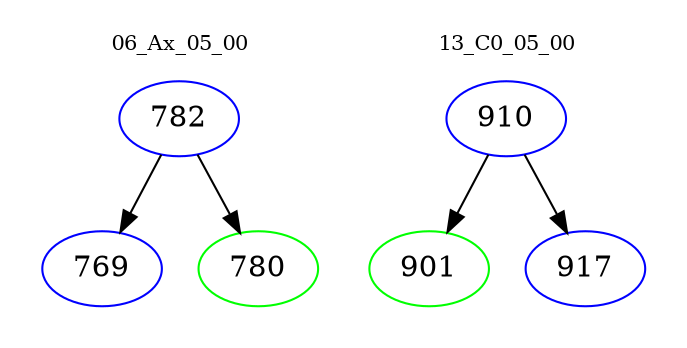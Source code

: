 digraph{
subgraph cluster_0 {
color = white
label = "06_Ax_05_00";
fontsize=10;
T0_782 [label="782", color="blue"]
T0_782 -> T0_769 [color="black"]
T0_769 [label="769", color="blue"]
T0_782 -> T0_780 [color="black"]
T0_780 [label="780", color="green"]
}
subgraph cluster_1 {
color = white
label = "13_C0_05_00";
fontsize=10;
T1_910 [label="910", color="blue"]
T1_910 -> T1_901 [color="black"]
T1_901 [label="901", color="green"]
T1_910 -> T1_917 [color="black"]
T1_917 [label="917", color="blue"]
}
}
